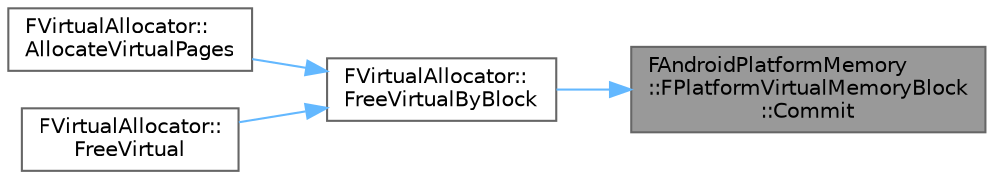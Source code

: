 digraph "FAndroidPlatformMemory::FPlatformVirtualMemoryBlock::Commit"
{
 // INTERACTIVE_SVG=YES
 // LATEX_PDF_SIZE
  bgcolor="transparent";
  edge [fontname=Helvetica,fontsize=10,labelfontname=Helvetica,labelfontsize=10];
  node [fontname=Helvetica,fontsize=10,shape=box,height=0.2,width=0.4];
  rankdir="RL";
  Node1 [id="Node000001",label="FAndroidPlatformMemory\l::FPlatformVirtualMemoryBlock\l::Commit",height=0.2,width=0.4,color="gray40", fillcolor="grey60", style="filled", fontcolor="black",tooltip=" "];
  Node1 -> Node2 [id="edge1_Node000001_Node000002",dir="back",color="steelblue1",style="solid",tooltip=" "];
  Node2 [id="Node000002",label="FVirtualAllocator::\lFreeVirtualByBlock",height=0.2,width=0.4,color="grey40", fillcolor="white", style="filled",URL="$dd/d35/classFVirtualAllocator.html#ade19d9ff3b04c0361abb7454710a2783",tooltip=" "];
  Node2 -> Node3 [id="edge2_Node000002_Node000003",dir="back",color="steelblue1",style="solid",tooltip=" "];
  Node3 [id="Node000003",label="FVirtualAllocator::\lAllocateVirtualPages",height=0.2,width=0.4,color="grey40", fillcolor="white", style="filled",URL="$dd/d35/classFVirtualAllocator.html#a2af10279b46f99ab58cf093ca06a2d42",tooltip=" "];
  Node2 -> Node4 [id="edge3_Node000002_Node000004",dir="back",color="steelblue1",style="solid",tooltip=" "];
  Node4 [id="Node000004",label="FVirtualAllocator::\lFreeVirtual",height=0.2,width=0.4,color="grey40", fillcolor="white", style="filled",URL="$dd/d35/classFVirtualAllocator.html#aaad3b00fba016eb24d84f7801cf9a285",tooltip=" "];
}

